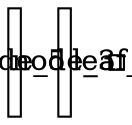 digraph G {
 node_5[shape="rectangle" width="0.0833333333333", height="0.722222222222", fixedsize=true, type="node"];
 node_3[shape="rectangle" width="0.0833333333333", height="0.722222222222", fixedsize=true, type="node"];
leaf_4[shape="rectangle" width="0.1", height="0.1", fixedsize=true, type="leaf"];
}

